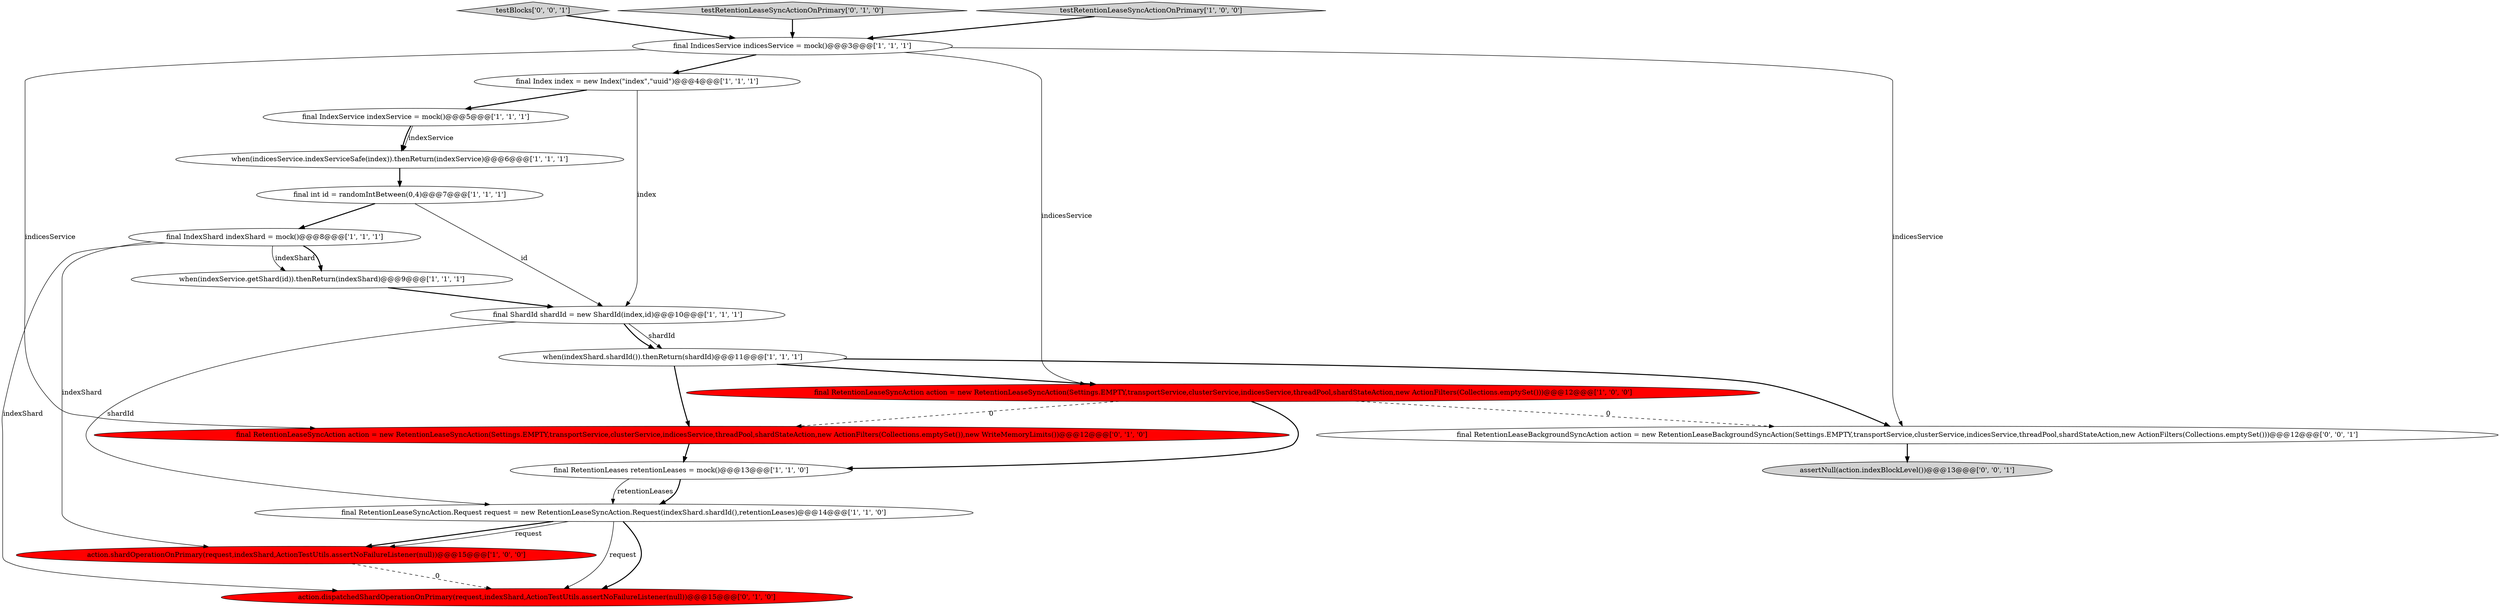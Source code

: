 digraph {
14 [style = filled, label = "action.dispatchedShardOperationOnPrimary(request,indexShard,ActionTestUtils.assertNoFailureListener(null))@@@15@@@['0', '1', '0']", fillcolor = red, shape = ellipse image = "AAA1AAABBB2BBB"];
18 [style = filled, label = "testBlocks['0', '0', '1']", fillcolor = lightgray, shape = diamond image = "AAA0AAABBB3BBB"];
11 [style = filled, label = "when(indicesService.indexServiceSafe(index)).thenReturn(indexService)@@@6@@@['1', '1', '1']", fillcolor = white, shape = ellipse image = "AAA0AAABBB1BBB"];
13 [style = filled, label = "final IndicesService indicesService = mock()@@@3@@@['1', '1', '1']", fillcolor = white, shape = ellipse image = "AAA0AAABBB1BBB"];
15 [style = filled, label = "testRetentionLeaseSyncActionOnPrimary['0', '1', '0']", fillcolor = lightgray, shape = diamond image = "AAA0AAABBB2BBB"];
6 [style = filled, label = "final IndexShard indexShard = mock()@@@8@@@['1', '1', '1']", fillcolor = white, shape = ellipse image = "AAA0AAABBB1BBB"];
7 [style = filled, label = "final RetentionLeaseSyncAction.Request request = new RetentionLeaseSyncAction.Request(indexShard.shardId(),retentionLeases)@@@14@@@['1', '1', '0']", fillcolor = white, shape = ellipse image = "AAA0AAABBB1BBB"];
10 [style = filled, label = "when(indexShard.shardId()).thenReturn(shardId)@@@11@@@['1', '1', '1']", fillcolor = white, shape = ellipse image = "AAA0AAABBB1BBB"];
16 [style = filled, label = "final RetentionLeaseSyncAction action = new RetentionLeaseSyncAction(Settings.EMPTY,transportService,clusterService,indicesService,threadPool,shardStateAction,new ActionFilters(Collections.emptySet()),new WriteMemoryLimits())@@@12@@@['0', '1', '0']", fillcolor = red, shape = ellipse image = "AAA1AAABBB2BBB"];
8 [style = filled, label = "when(indexService.getShard(id)).thenReturn(indexShard)@@@9@@@['1', '1', '1']", fillcolor = white, shape = ellipse image = "AAA0AAABBB1BBB"];
0 [style = filled, label = "final Index index = new Index(\"index\",\"uuid\")@@@4@@@['1', '1', '1']", fillcolor = white, shape = ellipse image = "AAA0AAABBB1BBB"];
19 [style = filled, label = "assertNull(action.indexBlockLevel())@@@13@@@['0', '0', '1']", fillcolor = lightgray, shape = ellipse image = "AAA0AAABBB3BBB"];
12 [style = filled, label = "final RetentionLeases retentionLeases = mock()@@@13@@@['1', '1', '0']", fillcolor = white, shape = ellipse image = "AAA0AAABBB1BBB"];
3 [style = filled, label = "final IndexService indexService = mock()@@@5@@@['1', '1', '1']", fillcolor = white, shape = ellipse image = "AAA0AAABBB1BBB"];
9 [style = filled, label = "final RetentionLeaseSyncAction action = new RetentionLeaseSyncAction(Settings.EMPTY,transportService,clusterService,indicesService,threadPool,shardStateAction,new ActionFilters(Collections.emptySet()))@@@12@@@['1', '0', '0']", fillcolor = red, shape = ellipse image = "AAA1AAABBB1BBB"];
4 [style = filled, label = "action.shardOperationOnPrimary(request,indexShard,ActionTestUtils.assertNoFailureListener(null))@@@15@@@['1', '0', '0']", fillcolor = red, shape = ellipse image = "AAA1AAABBB1BBB"];
2 [style = filled, label = "testRetentionLeaseSyncActionOnPrimary['1', '0', '0']", fillcolor = lightgray, shape = diamond image = "AAA0AAABBB1BBB"];
17 [style = filled, label = "final RetentionLeaseBackgroundSyncAction action = new RetentionLeaseBackgroundSyncAction(Settings.EMPTY,transportService,clusterService,indicesService,threadPool,shardStateAction,new ActionFilters(Collections.emptySet()))@@@12@@@['0', '0', '1']", fillcolor = white, shape = ellipse image = "AAA0AAABBB3BBB"];
5 [style = filled, label = "final int id = randomIntBetween(0,4)@@@7@@@['1', '1', '1']", fillcolor = white, shape = ellipse image = "AAA0AAABBB1BBB"];
1 [style = filled, label = "final ShardId shardId = new ShardId(index,id)@@@10@@@['1', '1', '1']", fillcolor = white, shape = ellipse image = "AAA0AAABBB1BBB"];
0->3 [style = bold, label=""];
15->13 [style = bold, label=""];
3->11 [style = solid, label="indexService"];
6->4 [style = solid, label="indexShard"];
7->14 [style = solid, label="request"];
9->16 [style = dashed, label="0"];
5->1 [style = solid, label="id"];
3->11 [style = bold, label=""];
6->14 [style = solid, label="indexShard"];
0->1 [style = solid, label="index"];
10->17 [style = bold, label=""];
7->4 [style = bold, label=""];
12->7 [style = solid, label="retentionLeases"];
17->19 [style = bold, label=""];
12->7 [style = bold, label=""];
2->13 [style = bold, label=""];
7->14 [style = bold, label=""];
8->1 [style = bold, label=""];
7->4 [style = solid, label="request"];
11->5 [style = bold, label=""];
1->7 [style = solid, label="shardId"];
13->16 [style = solid, label="indicesService"];
5->6 [style = bold, label=""];
10->16 [style = bold, label=""];
13->17 [style = solid, label="indicesService"];
6->8 [style = solid, label="indexShard"];
9->17 [style = dashed, label="0"];
6->8 [style = bold, label=""];
18->13 [style = bold, label=""];
13->9 [style = solid, label="indicesService"];
4->14 [style = dashed, label="0"];
10->9 [style = bold, label=""];
9->12 [style = bold, label=""];
1->10 [style = solid, label="shardId"];
1->10 [style = bold, label=""];
16->12 [style = bold, label=""];
13->0 [style = bold, label=""];
}
